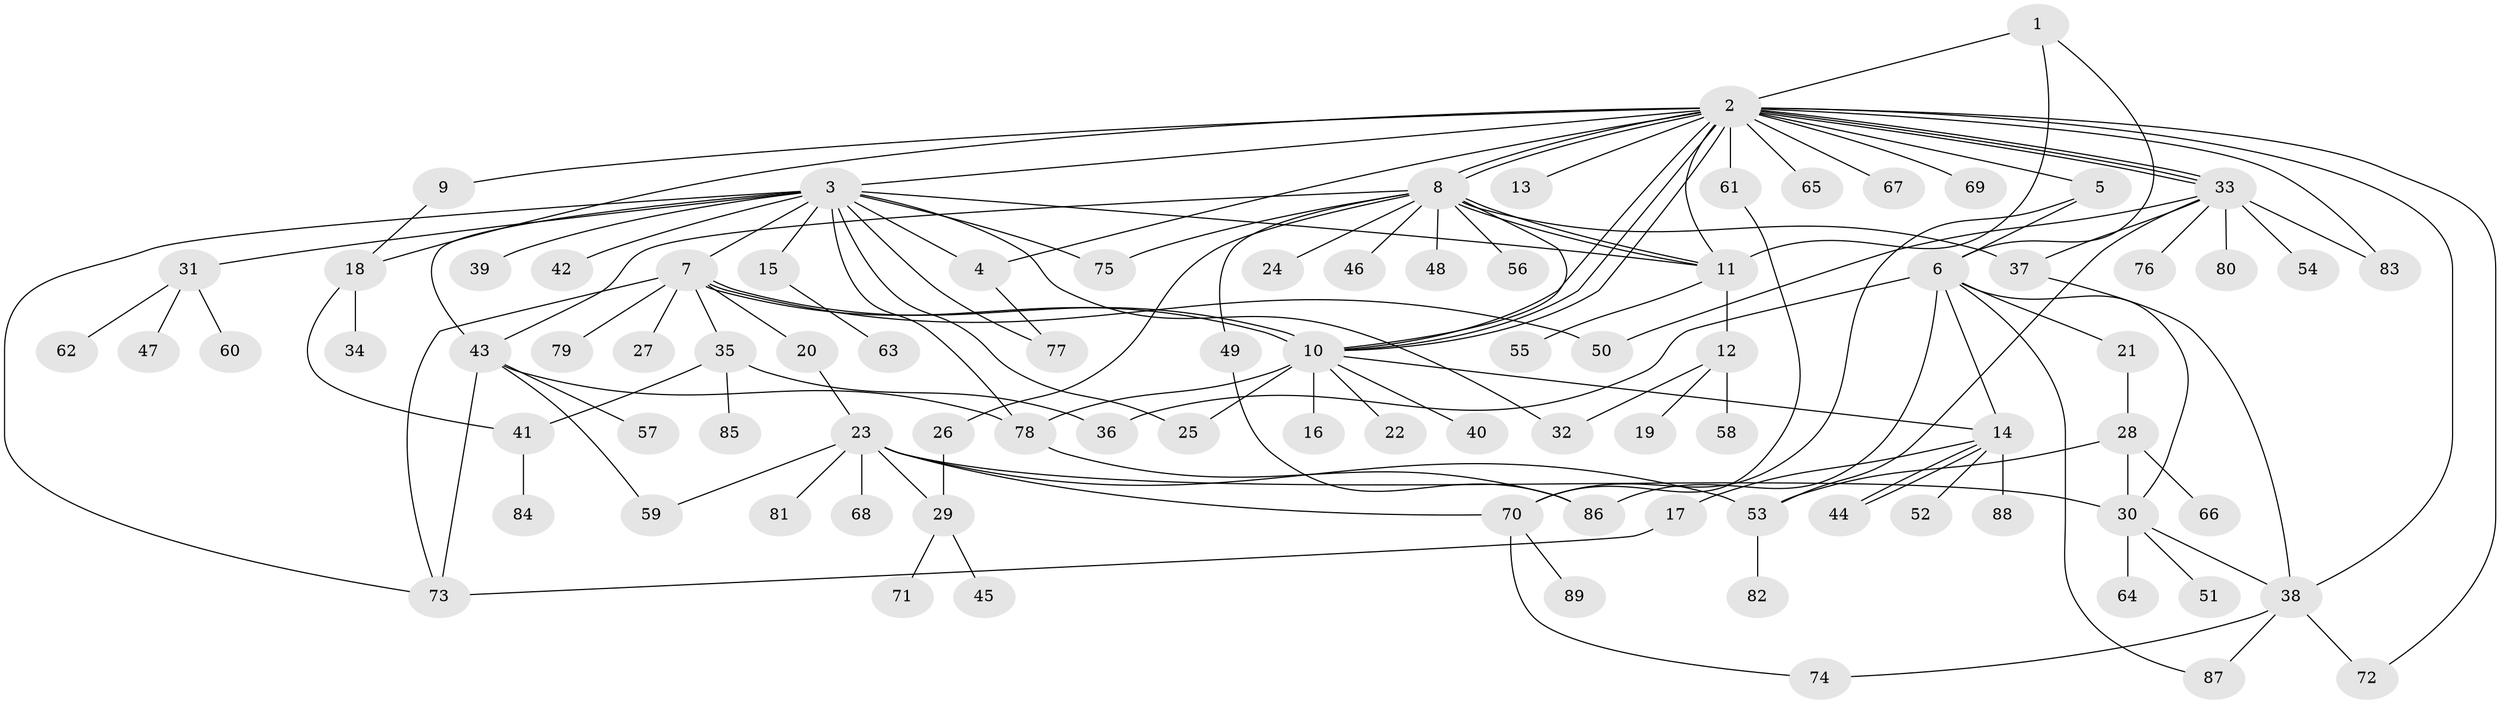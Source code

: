 // coarse degree distribution, {3: 0.09859154929577464, 26: 0.014084507042253521, 13: 0.028169014084507043, 2: 0.16901408450704225, 12: 0.04225352112676056, 8: 0.014084507042253521, 9: 0.014084507042253521, 1: 0.5211267605633803, 4: 0.04225352112676056, 5: 0.04225352112676056, 6: 0.014084507042253521}
// Generated by graph-tools (version 1.1) at 2025/23/03/03/25 07:23:50]
// undirected, 89 vertices, 135 edges
graph export_dot {
graph [start="1"]
  node [color=gray90,style=filled];
  1;
  2;
  3;
  4;
  5;
  6;
  7;
  8;
  9;
  10;
  11;
  12;
  13;
  14;
  15;
  16;
  17;
  18;
  19;
  20;
  21;
  22;
  23;
  24;
  25;
  26;
  27;
  28;
  29;
  30;
  31;
  32;
  33;
  34;
  35;
  36;
  37;
  38;
  39;
  40;
  41;
  42;
  43;
  44;
  45;
  46;
  47;
  48;
  49;
  50;
  51;
  52;
  53;
  54;
  55;
  56;
  57;
  58;
  59;
  60;
  61;
  62;
  63;
  64;
  65;
  66;
  67;
  68;
  69;
  70;
  71;
  72;
  73;
  74;
  75;
  76;
  77;
  78;
  79;
  80;
  81;
  82;
  83;
  84;
  85;
  86;
  87;
  88;
  89;
  1 -- 2;
  1 -- 6;
  1 -- 11;
  2 -- 3;
  2 -- 4;
  2 -- 5;
  2 -- 8;
  2 -- 8;
  2 -- 9;
  2 -- 10;
  2 -- 10;
  2 -- 10;
  2 -- 11;
  2 -- 13;
  2 -- 18;
  2 -- 33;
  2 -- 33;
  2 -- 33;
  2 -- 38;
  2 -- 61;
  2 -- 65;
  2 -- 67;
  2 -- 69;
  2 -- 72;
  2 -- 83;
  3 -- 4;
  3 -- 7;
  3 -- 11;
  3 -- 15;
  3 -- 25;
  3 -- 31;
  3 -- 32;
  3 -- 39;
  3 -- 42;
  3 -- 43;
  3 -- 73;
  3 -- 75;
  3 -- 77;
  3 -- 78;
  4 -- 77;
  5 -- 6;
  5 -- 70;
  6 -- 14;
  6 -- 21;
  6 -- 30;
  6 -- 36;
  6 -- 86;
  6 -- 87;
  7 -- 10;
  7 -- 10;
  7 -- 20;
  7 -- 27;
  7 -- 35;
  7 -- 50;
  7 -- 73;
  7 -- 79;
  8 -- 10;
  8 -- 11;
  8 -- 11;
  8 -- 24;
  8 -- 26;
  8 -- 37;
  8 -- 43;
  8 -- 46;
  8 -- 48;
  8 -- 49;
  8 -- 56;
  8 -- 75;
  9 -- 18;
  10 -- 14;
  10 -- 16;
  10 -- 22;
  10 -- 25;
  10 -- 40;
  10 -- 78;
  11 -- 12;
  11 -- 55;
  12 -- 19;
  12 -- 32;
  12 -- 58;
  14 -- 17;
  14 -- 44;
  14 -- 44;
  14 -- 52;
  14 -- 88;
  15 -- 63;
  17 -- 73;
  18 -- 34;
  18 -- 41;
  20 -- 23;
  21 -- 28;
  23 -- 29;
  23 -- 30;
  23 -- 53;
  23 -- 59;
  23 -- 68;
  23 -- 70;
  23 -- 81;
  26 -- 29;
  28 -- 30;
  28 -- 53;
  28 -- 66;
  29 -- 45;
  29 -- 71;
  30 -- 38;
  30 -- 51;
  30 -- 64;
  31 -- 47;
  31 -- 60;
  31 -- 62;
  33 -- 37;
  33 -- 50;
  33 -- 53;
  33 -- 54;
  33 -- 76;
  33 -- 80;
  33 -- 83;
  35 -- 36;
  35 -- 41;
  35 -- 85;
  37 -- 38;
  38 -- 72;
  38 -- 74;
  38 -- 87;
  41 -- 84;
  43 -- 57;
  43 -- 59;
  43 -- 73;
  43 -- 78;
  49 -- 86;
  53 -- 82;
  61 -- 70;
  70 -- 74;
  70 -- 89;
  78 -- 86;
}
